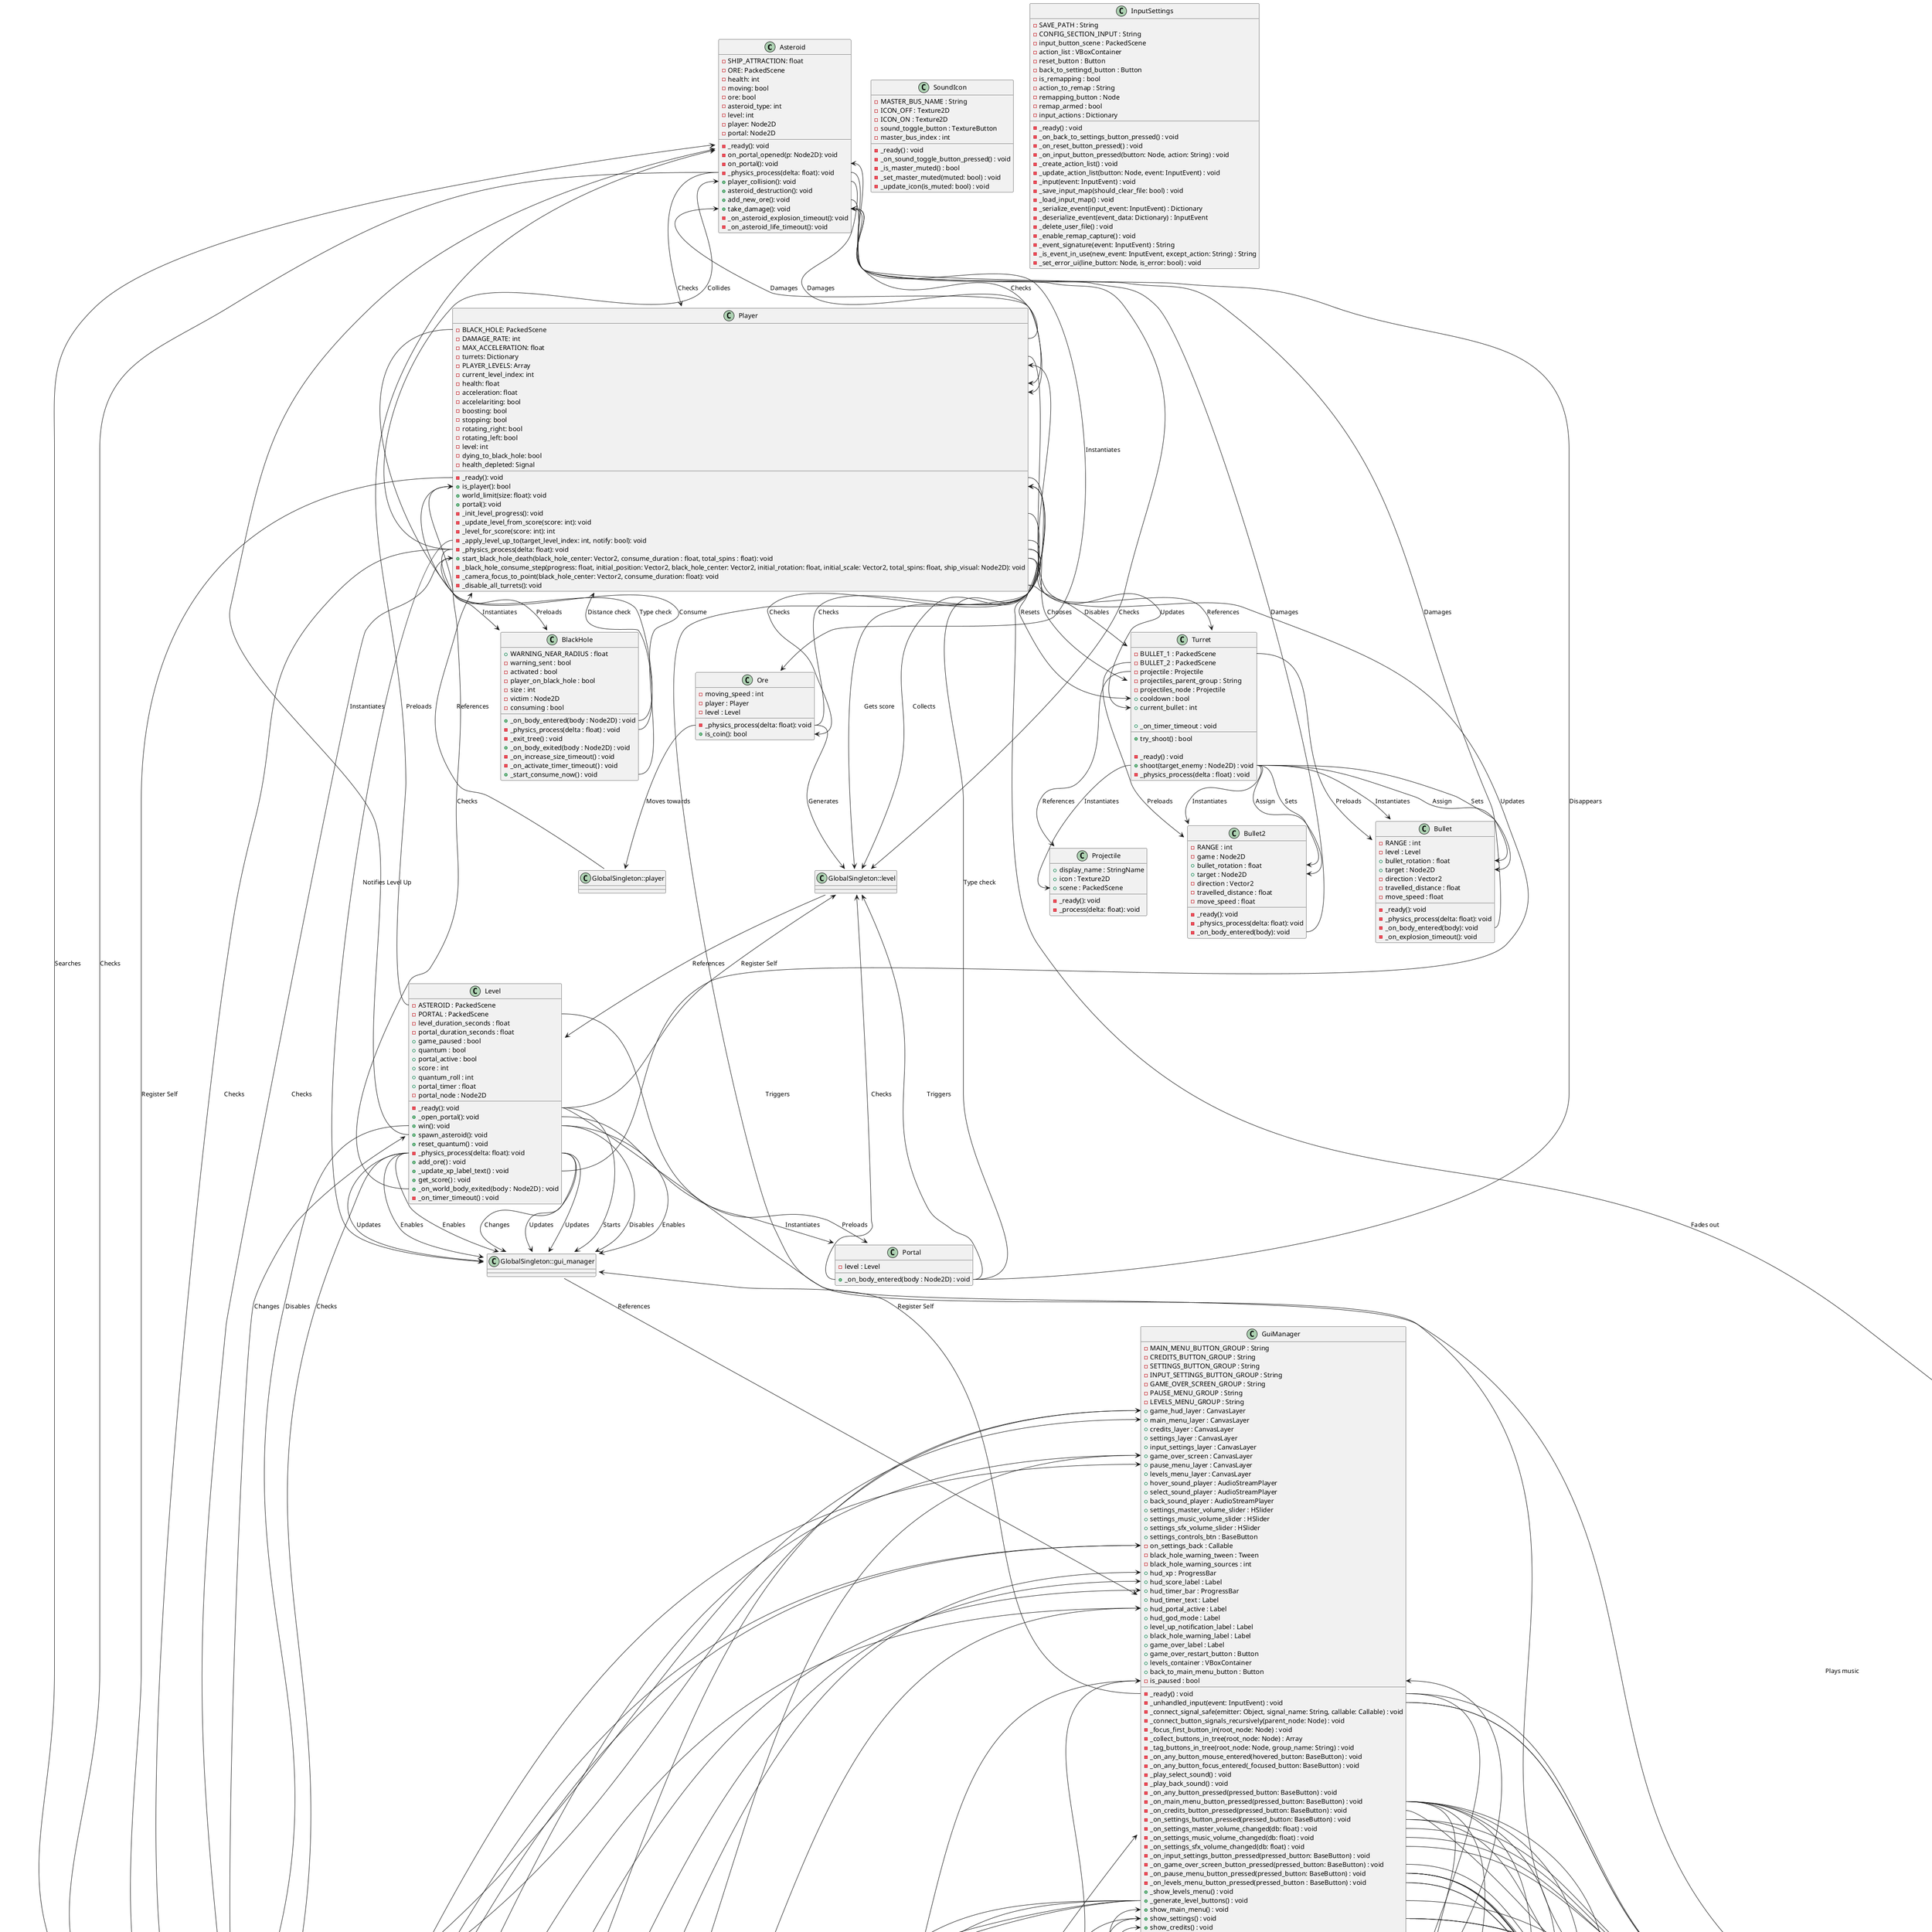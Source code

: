 @startuml QuantumReflectionsClasses

class Asteroid {
    -SHIP_ATTRACTION: float
    -ORE: PackedScene
    -health: int
    -moving: bool
    -ore: bool
    -asteroid_type: int
    -level: int
    -player: Node2D
    -portal: Node2D

    -_ready(): void
    -on_portal_opened(p: Node2D): void
    -on_portal(): void
    -_physics_process(delta: float): void
    +player_collision(): void
    +asteroid_destruction(): void
    +add_new_ore(): void
    +take_damage(): void
    -_on_asteroid_explosion_timeout(): void
    -_on_asteroid_life_timeout(): void
}
Asteroid::_physics_process --> Player : Checks
Asteroid::_physics_process --> GlobalSingleton::level::portal_active : Checks
Asteroid::_physics_process --> GlobalSingleton::quantum : Checks
Asteroid::player_collision --> Player::health : Damages
Asteroid::add_new_ore --> Ore : Instantiates
Asteroid::take_damage --> Player::acceleration : Checks


class Player {
    -BLACK_HOLE: PackedScene
    -DAMAGE_RATE: int
    -MAX_ACCELERATION: float
    -turrets: Dictionary
    -PLAYER_LEVELS: Array
    -current_level_index: int
    -health: float
    -acceleration: float
    -accelelariting: bool
    -boosting: bool
    -stopping: bool
    -rotating_right: bool
    -rotating_left: bool
    -level: int
    -dying_to_black_hole: bool
    -health_depleted: Signal

    -_ready(): void
    +is_player(): bool
    +world_limit(size: float): void
    +portal(): void
    -_init_level_progress(): void
    -_update_level_from_score(score: int): void
    -_level_for_score(score: int): int
    -_apply_level_up_to(target_level_index: int, notify: bool): void
    -_physics_process(delta: float): void
    +start_black_hole_death(black_hole_center: Vector2, consume_duration : float, total_spins : float): void
    -_black_hole_consume_step(progress: float, initial_position: Vector2, black_hole_center: Vector2, initial_rotation: float, initial_scale: Vector2, total_spins: float, ship_visual: Node2D): void
    -_camera_focus_to_point(black_hole_center: Vector2, consume_duration: float): void
    -_disable_all_turrets(): void
}
Player::BLACK_HOLE --> BlackHole : Preloads
Player::turrets --> Turret : References
Player::_ready --> GlobalSingleton::player : Register Self
Player::DAMAGE_RATE --> Asteroid::take_damage : Damages
Player::_ready --> Turret : Chooses
Player::_init_level_progress --> GlobalSingleton::level::get_score : Gets score
Player::_apply_level_up_to --> Turret::current_bullet : Updates
Player::_apply_level_up_to --> GlobalSingleton::gui_manager::show_level_up_notice : Notifies Level Up
Player::_physics_process --> GlobalSingleton::quantum : Checks
Player::_physics_process --> Asteroid::player_collision : Collides
Player::_physics_process --> Ore::is_coin : Checks
Player::_physics_process --> GlobalSingleton::level::add_ore : Collects
Player::_physics_process --> BlackHole : Instantiates
Player::start_black_hole_death --> GlobalSingleton::god_mode : Checks
Player::start_black_hole_death --> GlobalAudioPlayer::fade_out_and_stop : Fades out
Player::start_black_hole_death --> GlobalSingleton::game_over : Triggers
Player::_disable_all_turrets --> Turret : Disables
Player::_disable_all_turrets --> Turret::cooldown : Resets


class BlackHole {
    +WARNING_NEAR_RADIUS : float
    -warning_sent : bool
    -activated : bool
    -player_on_black_hole : bool
    -size : int
    -victim : Node2D
    -consuming : bool

    +_on_body_entered(body : Node2D) : void
    -_physics_process(delta : float) : void
    -_exit_tree() : void
    +_on_body_exited(body : Node2D) : void
    -_on_increase_size_timeout() : void
    -_on_activate_timer_timeout() : void
    +_start_consume_now() : void
}
BlackHole::_on_body_entered --> Player::is_player : Type check
BlackHole::_start_consume_now --> Player::start_black_hole_death : Consume
BlackHole::_physics_process --> Player::global_position : Distance check


class Bullet {
    -RANGE : int
    -level : Level
    +bullet_rotation : float
    +target : Node2D
    -direction : Vector2
    -travelled_distance : float
    -move_speed : float

    -_ready(): void
    -_physics_process(delta: float): void
    -_on_body_entered(body): void
    -_on_explosion_timeout(): void
}
Bullet::_on_body_entered --> Asteroid::take_damage : Damages


class Bullet2 {
    -RANGE : int
    -game : Node2D
    +bullet_rotation : float
    +target : Node2D
    -direction : Vector2
    -travelled_distance : float
    -move_speed : float

    -_ready(): void
    -_physics_process(delta: float): void
    -_on_body_entered(body): void
}
Bullet2::_on_body_entered --> Asteroid::take_damage : Damages


class Projectile {
    +display_name : StringName
    +icon : Texture2D
    +scene : PackedScene

    -_ready(): void
    -_process(delta: float): void
}


class Turret {
    -BULLET_1 : PackedScene
    -BULLET_2 : PackedScene
    -projectile : Projectile
    -projectiles_parent_group : String
    -projectiles_node : Projectile
    +cooldown : bool
    +current_bullet : int
    +try_shoot() : bool

    -_ready() : void
    +shoot(target_enemy : Node2D) : void
    -_physics_process(delta : float) : void
    +_on_timer_timeout : void
}
Turret::BULLET_1 --> Bullet : Preloads
Turret::BULLET_2 --> Bullet2 : Preloads
Turret::projectile --> Projectile : References
Turret::shoot --> Projectile::scene : Instantiates
Turret::shoot --> Bullet : Instantiates
Turret::shoot --> Bullet2 : Instantiates
Turret::shoot --> Bullet::bullet_rotation : Sets
Turret::shoot --> Bullet::target : Assign
Turret::shoot --> Bullet2::bullet_rotation : Sets
Turret::shoot --> Bullet2::target : Assign


class Level {
    -ASTEROID : PackedScene
    -PORTAL : PackedScene
    -level_duration_seconds : float
    -portal_duration_seconds : float
    +game_paused : bool
    +quantum : bool
    +portal_active : bool
    +score : int
    +quantum_roll : int
    +portal_timer : float
    -portal_node : Node2D
    
    -_ready(): void
    +_open_portal(): void
    +win(): void
    +spawn_asteroid(): void
    +reset_quantum() : void
    -_physics_process(delta: float): void
    +add_ore() : void
    +_update_xp_label_text() : void
    +get_score() : void
    +_on_world_body_exited(body : Node2D) : void
    -_on_timer_timeout() : void
}
Level::ASTEROID --> Asteroid : Preloads
Level::PORTAL --> Portal : Preloads
Level::_ready --> GlobalSingleton::level : Register Self
Level::_ready --> GlobalAudioPlayer::_play_level_music : Plays music
Level::_ready --> GlobalSingleton::gui_manager::hud_timer_bar : Starts
Level::_open_portal --> Portal : Instantiates
Level::win --> GlobalSingleton::gui_manager::hud_portal_active : Disables
Level::win --> GlobalSingleton::gui_manager::game_over_screen : Enables
Level::win --> GlobalSingleton::settings_icon : Disables
Level::spawn_asteroid --> Asteroid : Instantiates
Level::_physics_process --> GlobalSingleton::god_mode : Checks
Level::_physics_process --> GlobalSingleton::gui_manager::hud_god_mode : Updates
Level::_physics_process --> GlobalSingleton::gui_manager::hud_portal_active : Enables
Level::_physics_process --> GlobalSingleton::gui_manager::hud_portal_active : Enables
Level::_physics_process --> GlobalSingleton::gui_manager::hud_timer_bar : Changes
Level::_physics_process --> GlobalSingleton::gui_manager::hud_xp : Updates
Level::_update_xp_label_text --> Player::PLAYER_LEVELS : Updates
Level::_physics_process --> GlobalSingleton::gui_manager::hud_score_label : Updates
Level::_on_world_body_exited --> Player::is_player : Checks


class Ore {
    -moving_speed : int
    -player : Player
    -level : Level

    -_physics_process(delta: float): void
    +is_coin(): bool
}
Ore::_physics_process --> GlobalSingleton::level::add_ore : Generates
Ore::_physics_process --> Player::is_player : Checks
Ore::_physics_process --> GlobalSingleton::player::global_position : Moves towards


class Portal {
    -level : Level

    +_on_body_entered(body : Node2D) : void
}
Portal::_on_body_entered --> GlobalSingleton::level::portal_active : Checks
Portal::_on_body_entered --> Player::is_player : Type check
Portal::_on_body_entered --> GlobalSingleton::level::win : Triggers
Portal::_on_body_entered --> Asteroid::on_portal : Disappears


class TutorialDialoqueBalloon {
    +next_action : StringName
    +skip_action : StringName
    +mutation_hide_delay : float
    -resource : DialoqueResource
    -temporary_game_states : Array
    -is_waiting_for_input : bool
    -will_hide_balloon : bool
    +locals : Dictionary
    -_locale : String
    -advance_after_blocking_mutation : bool
    -dialogue_line : DialogueLine
    -mutation_cooldown : Timer
    -character_label : RichTextLabel
    -dialoque_label : DialogueLabel
    -responses_menu : DialogueResponsesMenu

    -_ready() : void
    -_unhandled_input(event : InputEvent) : void
    -_notification(what: int) : void
    -start(dialogue_resource: DialogueResource, title: String, extra_game_states: Array) : void
    -apply_dialogue_line() : void
    -next(next_id: String) : void
    -_on_mutation_cooldown_timeout() : void
    -_on_mutated(_mutation: Dictionary) : void
    -_on_balloon_gui_input(event: InputEvent) : void
    -_on_responses_menu_response_selected(response: DialogueResponse) : void
}


class GlobalAudioPlayer {
    +MENU_MUSIC : String
    +LEVEL_MUSIC : String
    +BUS_MASTER : String
    +BUS_MUSIC : String
    +BUS_SFX : String
    -_last_level_pos : float
    -_current_track : String
    -fade_tween : Tween

    -_ready() : void
    +_enable_looping() : void
    +_force_stream_loop(stream: AudioStream) : void
    +_on_finished() : void
    +_play_music(music: AudioStream, volume: float, from_pos: float) : void
    +_play_menu_music() : void
    +_play_level_music(resume: bool) : void
    +remember_level_position_and_stop() : void
    +on_pause_entered() : void
    +on_pause_exited() : void
    +on_level_restart() : void
    +set_master_volume_db(db: float) : void
    +set_music_volume_db(db: float) : void
    +set_sfx_volume_db(db: float) : void
    +get_master_volume_db() : float
    +get_music_volume_db() : float
    +get_sfx_volume_db() : float
    -save_volumes() : void
    -load_volumes() : void
    +fade_out_and_stop(duration: float) : void
    +_cancel_fade() : void
}


class GuiManager {
    -MAIN_MENU_BUTTON_GROUP : String
    -CREDITS_BUTTON_GROUP : String
    -SETTINGS_BUTTON_GROUP : String
    -INPUT_SETTINGS_BUTTON_GROUP : String
    -GAME_OVER_SCREEN_GROUP : String
    -PAUSE_MENU_GROUP : String
    -LEVELS_MENU_GROUP : String
    +game_hud_layer : CanvasLayer
    +main_menu_layer : CanvasLayer
    +credits_layer : CanvasLayer
    +settings_layer : CanvasLayer
    +input_settings_layer : CanvasLayer
    +game_over_screen : CanvasLayer
    +pause_menu_layer : CanvasLayer
    +levels_menu_layer : CanvasLayer
    +hover_sound_player : AudioStreamPlayer
    +select_sound_player : AudioStreamPlayer
    +back_sound_player : AudioStreamPlayer
    +settings_master_volume_slider : HSlider
    +settings_music_volume_slider : HSlider
    +settings_sfx_volume_slider : HSlider
    +settings_controls_btn : BaseButton
    -on_settings_back : Callable
    -black_hole_warning_tween : Tween
    -black_hole_warning_sources : int
    +hud_xp : ProgressBar
    +hud_score_label : Label
    +hud_timer_bar : ProgressBar
    +hud_timer_text : Label
    +hud_portal_active : Label
    +hud_god_mode : Label
    +level_up_notification_label : Label
    +black_hole_warning_label : Label
    +game_over_label : Label
    +game_over_restart_button : Button
    +levels_container : VBoxContainer
    +back_to_main_menu_button : Button
    -is_paused : bool

    -_ready() : void
    -_unhandled_input(event: InputEvent) : void
    -_connect_signal_safe(emitter: Object, signal_name: String, callable: Callable) : void
    -_connect_button_signals_recursively(parent_node: Node) : void
    -_focus_first_button_in(root_node: Node) : void
    -_collect_buttons_in_tree(root_node: Node) : Array
    -_tag_buttons_in_tree(root_node: Node, group_name: String) : void
    -_on_any_button_mouse_entered(hovered_button: BaseButton) : void
    -_on_any_button_focus_entered(_focused_button: BaseButton) : void
    -_play_select_sound() : void
    -_play_back_sound() : void
    -_on_any_button_pressed(pressed_button: BaseButton) : void
    -_on_main_menu_button_pressed(pressed_button: BaseButton) : void
    -_on_credits_button_pressed(pressed_button: BaseButton) : void
    -_on_settings_button_pressed(pressed_button: BaseButton) : void
    -_on_settings_master_volume_changed(db: float) : void
    -_on_settings_music_volume_changed(db: float) : void
    -_on_settings_sfx_volume_changed(db: float) : void
    -_on_input_settings_button_pressed(pressed_button: BaseButton) : void
    -_on_game_over_screen_button_pressed(pressed_button: BaseButton) : void
    -_on_pause_menu_button_pressed(pressed_button: BaseButton) : void
    -_on_levels_menu_button_pressed(pressed_button : BaseButton) : void
    +_show_levels_menu() : void
    +_generate_level_buttons() : void
    +show_main_menu() : void
    +show_settings() : void
    +show_credits() : void
    +show_input_settings() : void
    +show_pause_menu() : void
    +hide_pause_menu() : void
    +hide_pause_overlay_only() : void
    +show_pause_overlay_only() : void
    +show_level_up_notice(message: String) : void
    +notify_black_hole_warning(active: bool) : void
    +_start_black_hole_blink() : void
    +_stop_black_hole_blink() : void
}
GuiManager::_ready --> GlobalSingleton::gui_manager : Register Self
GuiManager::_ready --> GlobalAudioPlayer::_play_menu_music : Plays music
GuiManager::_ready --> GlobalSingleton::_ensure_settings_icon : Ensures
GuiManager::_unhandled_input --> GlobalAudioPlayer::on_pause_exited : Unpauses
GuiManager::_unhandled_input --> GlobalAudioPlayer::on_pause_entered : Pauses
GuiManager::_on_main_menu_button_pressed --> GlobalSingleton::continue_game : Continues
GuiManager::_on_main_menu_button_pressed --> GlobalSingleton::load_game : Loads
GuiManager::_on_main_menu_button_pressed --> GlobalSingleton::save_game : Saves
GuiManager::_on_main_menu_button_pressed --> GlobalSingleton::open_settings : Opens
GuiManager::_on_main_menu_button_pressed --> GlobalSingleton::open_credits : Opens
GuiManager::_on_main_menu_button_pressed --> GlobalSingleton::quit_game_from_menu : Quits
GuiManager::_on_credits_button_pressed --> GlobalSingleton::open_main_menu : Opens
GuiManager::_on_settings_button_pressed --> GlobalSingleton::open_contols : Opens
GuiManager::_on_settings_button_pressed --> GlobalAudioPlayer::save_volumes : Saves
GuiManager::_on_settings_master_volume_changed --> GlobalAudioPlayer::set_master_volume_db : Sets
GuiManager::_on_settings_music_volume_changed --> GlobalAudioPlayer::set_music_volume_db : Sets
GuiManager::_on_settings_sfx_volume_changed --> GlobalAudioPlayer::set_sfx_volume_db : Sets
GuiManager::_on_game_over_screen_button_pressed --> GlobalSingleton::restart_game : Restarts
GuiManager::_on_pause_menu_button_pressed --> GlobalSingleton::continue_game : Continues
GuiManager::_on_pause_menu_button_pressed --> GlobalSingleton::restart_game : Restarts
GuiManager::_on_pause_menu_button_pressed --> GlobalSingleton::open_settings : Opens
GuiManager::_on_pause_menu_button_pressed --> GlobalSingleton::open_main_menu : Opens
GuiManager::_on_levels_menu_button_pressed --> GlobalSingleton::quit_to_desktop_from_game : Quits
GuiManager::_on_levels_menu_button_pressed --> GlobalSingleton::open_main_menu : Opens
GuiManager::_generate_level_buttons --> GlobalSingleton::levels.keys : Gets
GuiManager::_generate_level_buttons --> GlobalSingleton::levels.level_id : Gets
GuiManager::_generate_level_buttons --> GlobalSingleton::levels::is_level_unlocked : Checks
GuiManager::_generate_level_buttons --> GlobalSingleton::change_level : Changes
GuiManager::_generate_level_buttons --> GlobalSingleton::start_game : Starts
GuiManager::show_settings --> GlobalAudioPlayer::get_master_volume_db : Gets
GuiManager::show_settings --> GlobalAudioPlayer::get_music_volume_db : Gets
GuiManager::show_settings --> GlobalAudioPlayer::get_sfx_volume_db : Gets


class LevelManager {
    -_ready() : void
}
LevelManager::_ready --> GlobalSingleton::level_manager : Register Self


class SettingsIcon {
    +toggle_settings_icon : TextureButton
    -_on_toggle_settings_button_pressed() : void
}
SettingsIcon::_on_toggle_settings_button_pressed --> GlobalSingleton::settings_icon : Register Self
SettingsIcon::_on_toggle_settings_button_pressed --> GlobalSingleton::open_settings_from_icon : Opens


class GlobalSingleton {
    +closest_enemy : function
    -SETTINGS_ICON : PackedScene
    -TUTORIAL_DIALOGUE : Dialogue
    +gui_manager: GuiManager
    +level_manager: LevelManager
    +level : Level
    +player : Player
    +settings_icon : SettingsIcon
    +quantum : bool
    +closest_distance : int
    +current_level: String
    +current_level_path: String
    +score : int
    +god_mode : bool
    +quantum_roll : int
    +portal_timer : float
    +_tutorial_running : bool
    +active_balloons: Array
    +levels: Dictionary
    +action_pressed(action_name) : Signal
    
    +start_game() : void
    +start_tutorial() : void
    +_wait_action(action_name) : void
    +_wait_any_action(action_names: Array) : void
    -_input(event: InputEvent) : void
    +_register_balloon(balloon: Node) : void
    +_close_all_dialogue_balloons() : void
    +continue_game() : void
    +load_game() : void
    +save_game() : void
    +open_settings() : void
    +open_settings_from_icon() : void
    +open_credits() : void
    +open_main_menu() : void
    +open_controls() : void
    +quit_game_from_menu() : void
    +quit_to_desktop_from_game() : void
    +restart_game() : void
    +reset_game_state() : void
    +game_over() : void
    +_tutorial() : bool
    +_level01() : bool
    +level_is_unlocked(level_id: String) : bool
    +goto_level(level_or_path: String) : void
    +change_level(load_level: String) : void
    +_ensure_settings_icon(parent: Node) : void
    +display_number(value: int, text_position: Vector2, text_color: String) : void
    +find_closest_enemy() : Object
    -_process(_delta: float) : void
}
GlobalSingleton::SETTINGS_ICON --> SettingsIcon : Preloads
GlobalSingleton::TUTORIAL_DIALOGUE --> TutorialDialoqueBalloon : Preloads
GlobalSingleton::gui_manager --> GuiManager : References
GlobalSingleton::level_manager --> LevelManager : References
GlobalSingleton::level --> Level : References
GlobalSingleton::player --> Player : References
GlobalSingleton::settings_icon --> SettingsIcon : References
GlobalSingleton::start_game --> GuiManager::main_menu_layer : Hides
GlobalSingleton::start_game --> GuiManager::game_hud_layer : Shows
GlobalSingleton::start_tutorial --> TutorialDialoqueBalloon : Instantiates
GlobalSingleton::continue_game --> GuiManager::is_paused : Sets
GlobalSingleton::continue_game --> GuiManager::hide_pause_menu : Hides
GlobalSingleton::continue_game --> GlobalAudioPlayer::on_pause_exited : Unpauses
GlobalSingleton::open_settings --> GuiManager::on_settings_back : Calls
GlobalSingleton::open_settings --> GuiManager::hide_pause_overlay_only : Hides
GlobalSingleton::open_settings --> GuiManager::open_main_menu : Calls
GlobalSingleton::open_settings --> GuiManager::show_settings : Shows
GlobalSingleton::open_settings_from_icon --> GuiManager::game_hud_layer : Sets
GlobalSingleton::open_settings_from_icon --> GuiManager::is_paused : Sets
GlobalSingleton::open_settings_from_icon --> GuiManager::hide_pause_overlay_only : Hides
GlobalSingleton::open_settings_from_icon --> GuiManager::on_settings_back : Calls
GlobalSingleton::open_settings_from_icon --> GlobalAudioPlayer::on_pause_entered : Pauses
GlobalSingleton::open_settings_from_icon --> GlobalAudioPlayer::_play_menu_music : Plays
GlobalSingleton::open_credits --> GuiManager::show_settings : Shows
GlobalSingleton::open_credits --> GuiManager::show_credits : Shows
GlobalSingleton::open_main_menu --> GuiManager::hide_pause_overlay_only : Hides
GlobalSingleton::open_main_menu --> GuiManager::pause_menu_layer : Hides
GlobalSingleton::open_main_menu --> GuiManager::show_main_menu : Shows
GlobalSingleton::open_main_menu --> GuiManager::is_paused : Sets
GlobalSingleton::open_main_menu --> GlobalAudioPlayer::_play_menu_music : Plays
GlobalSingleton::open_controls --> GuiManager::show_input_settings : Shows
GlobalSingleton::restart_game --> GuiManager::game_over_screen : Hides
GlobalSingleton::restart_game --> GuiManager::hud_portal_active : Hides
GlobalSingleton::restart_game --> GuiManager::hud_timer_bar : Changes
GlobalSingleton::restart_game --> GlobalAudioPlayer::_play_level_music : Plays
GlobalSingleton::reset_game_state --> GlobalAudioPlayer::on_level_restart : Resets
GlobalSingleton::game_over --> GuiManager::hide_pause_menu : Hides
GlobalSingleton::reset_game_state --> GuiManager::hud_score_label : Resets
GlobalSingleton::reset_game_state --> GuiManager::hud_xp : Resets
GlobalSingleton::game_over --> GuiManager::game_over_screen : Shows
GlobalSingleton::game_over --> GuiManager::hud_portal_active : Hides
GlobalSingleton::game_over --> GlobalAudioPlayer::stop_music : Stops
GlobalSingleton::game_over --> GlobalAudioPlayer::_play_menu_music : Plays
GlobalSingleton::change_level --> Level : Changes
GlobalSingleton::_ensure_settings_icon --> SettingsIcon : Instantiates
GlobalSingleton::find_closest_enemy --> Asteroid : Searches


class SoundIcon {
    -MASTER_BUS_NAME : String
    -ICON_OFF : Texture2D
    -ICON_ON : Texture2D
    -sound_toggle_button : TextureButton
    -master_bus_index : int

    -_ready() : void
    -_on_sound_toggle_button_pressed() : void
    -_is_master_muted() : bool
    -_set_master_muted(muted: bool) : void
    -_update_icon(is_muted: bool) : void
}


class InputSettings {
    -SAVE_PATH : String
    -CONFIG_SECTION_INPUT : String
    -input_button_scene : PackedScene
    -action_list : VBoxContainer
    -reset_button : Button
    -back_to_settingd_button : Button
    -is_remapping : bool
    -action_to_remap : String
    -remapping_button : Node
    -remap_armed : bool
    -input_actions : Dictionary

    -_ready() : void
    -_on_back_to_settings_button_pressed() : void
    -_on_reset_button_pressed() : void
    -_on_input_button_pressed(button: Node, action: String) : void
    -_create_action_list() : void
    -_update_action_list(button: Node, event: InputEvent) : void
    -_input(event: InputEvent) : void
    -_save_input_map(should_clear_file: bool) : void
    -_load_input_map() : void
    -_serialize_event(input_event: InputEvent) : Dictionary
    -_deserialize_event(event_data: Dictionary) : InputEvent
    -_delete_user_file() : void
    -_enable_remap_capture() : void
    -_event_signature(event: InputEvent) : String
    -_is_event_in_use(new_event: InputEvent, except_action: String) : String
    -_set_error_ui(line_button: Node, is_error: bool) : void
}

@enduml